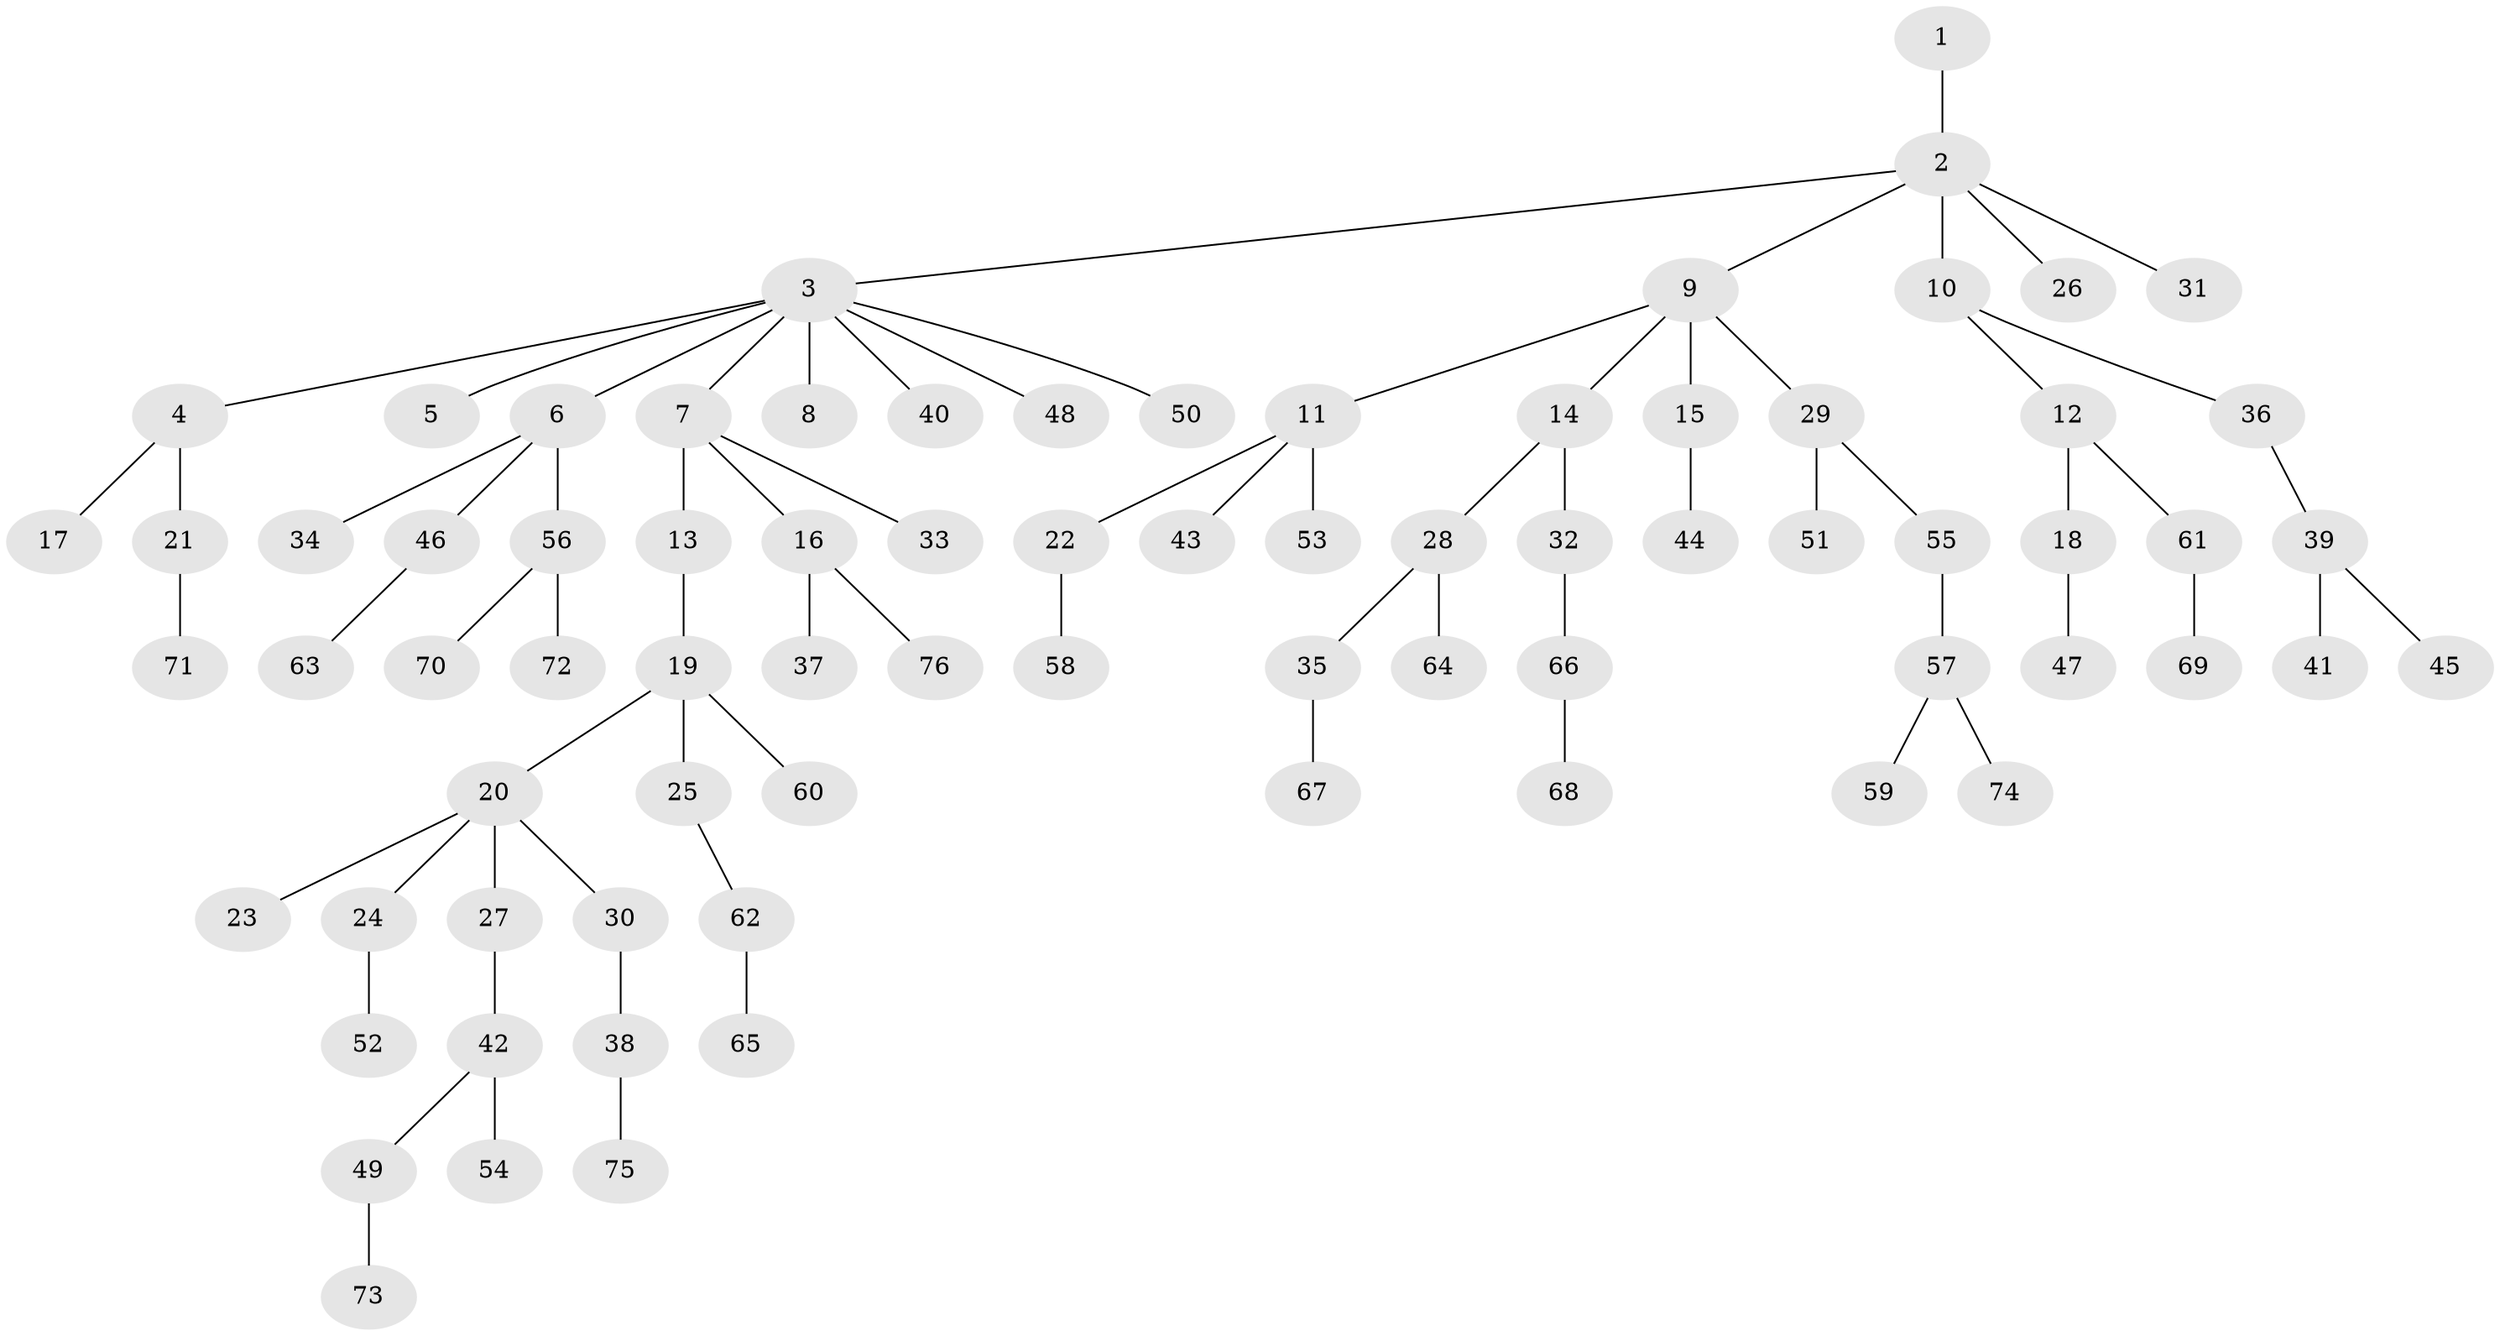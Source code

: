 // coarse degree distribution, {1: 0.6226415094339622, 5: 0.05660377358490566, 8: 0.018867924528301886, 2: 0.18867924528301888, 6: 0.018867924528301886, 4: 0.05660377358490566, 7: 0.018867924528301886, 3: 0.018867924528301886}
// Generated by graph-tools (version 1.1) at 2025/42/03/06/25 10:42:02]
// undirected, 76 vertices, 75 edges
graph export_dot {
graph [start="1"]
  node [color=gray90,style=filled];
  1;
  2;
  3;
  4;
  5;
  6;
  7;
  8;
  9;
  10;
  11;
  12;
  13;
  14;
  15;
  16;
  17;
  18;
  19;
  20;
  21;
  22;
  23;
  24;
  25;
  26;
  27;
  28;
  29;
  30;
  31;
  32;
  33;
  34;
  35;
  36;
  37;
  38;
  39;
  40;
  41;
  42;
  43;
  44;
  45;
  46;
  47;
  48;
  49;
  50;
  51;
  52;
  53;
  54;
  55;
  56;
  57;
  58;
  59;
  60;
  61;
  62;
  63;
  64;
  65;
  66;
  67;
  68;
  69;
  70;
  71;
  72;
  73;
  74;
  75;
  76;
  1 -- 2;
  2 -- 3;
  2 -- 9;
  2 -- 10;
  2 -- 26;
  2 -- 31;
  3 -- 4;
  3 -- 5;
  3 -- 6;
  3 -- 7;
  3 -- 8;
  3 -- 40;
  3 -- 48;
  3 -- 50;
  4 -- 17;
  4 -- 21;
  6 -- 34;
  6 -- 46;
  6 -- 56;
  7 -- 13;
  7 -- 16;
  7 -- 33;
  9 -- 11;
  9 -- 14;
  9 -- 15;
  9 -- 29;
  10 -- 12;
  10 -- 36;
  11 -- 22;
  11 -- 43;
  11 -- 53;
  12 -- 18;
  12 -- 61;
  13 -- 19;
  14 -- 28;
  14 -- 32;
  15 -- 44;
  16 -- 37;
  16 -- 76;
  18 -- 47;
  19 -- 20;
  19 -- 25;
  19 -- 60;
  20 -- 23;
  20 -- 24;
  20 -- 27;
  20 -- 30;
  21 -- 71;
  22 -- 58;
  24 -- 52;
  25 -- 62;
  27 -- 42;
  28 -- 35;
  28 -- 64;
  29 -- 51;
  29 -- 55;
  30 -- 38;
  32 -- 66;
  35 -- 67;
  36 -- 39;
  38 -- 75;
  39 -- 41;
  39 -- 45;
  42 -- 49;
  42 -- 54;
  46 -- 63;
  49 -- 73;
  55 -- 57;
  56 -- 70;
  56 -- 72;
  57 -- 59;
  57 -- 74;
  61 -- 69;
  62 -- 65;
  66 -- 68;
}
